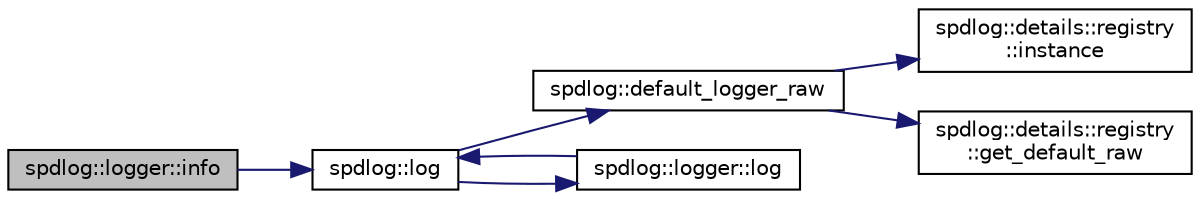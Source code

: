 digraph "spdlog::logger::info"
{
  edge [fontname="Helvetica",fontsize="10",labelfontname="Helvetica",labelfontsize="10"];
  node [fontname="Helvetica",fontsize="10",shape=record];
  rankdir="LR";
  Node1 [label="spdlog::logger::info",height=0.2,width=0.4,color="black", fillcolor="grey75", style="filled" fontcolor="black"];
  Node1 -> Node2 [color="midnightblue",fontsize="10",style="solid",fontname="Helvetica"];
  Node2 [label="spdlog::log",height=0.2,width=0.4,color="black", fillcolor="white", style="filled",URL="$namespacespdlog.html#a097f7ede3465a0c9cb7e4d8bfa99bd54"];
  Node2 -> Node3 [color="midnightblue",fontsize="10",style="solid",fontname="Helvetica"];
  Node3 [label="spdlog::default_logger_raw",height=0.2,width=0.4,color="black", fillcolor="white", style="filled",URL="$namespacespdlog.html#a2c623c9fadba3efc09b48dac8a3990be"];
  Node3 -> Node4 [color="midnightblue",fontsize="10",style="solid",fontname="Helvetica"];
  Node4 [label="spdlog::details::registry\l::instance",height=0.2,width=0.4,color="black", fillcolor="white", style="filled",URL="$classspdlog_1_1details_1_1registry.html#a58a1bbb352f751f6b729bc57bfadd6be"];
  Node3 -> Node5 [color="midnightblue",fontsize="10",style="solid",fontname="Helvetica"];
  Node5 [label="spdlog::details::registry\l::get_default_raw",height=0.2,width=0.4,color="black", fillcolor="white", style="filled",URL="$classspdlog_1_1details_1_1registry.html#a1fd3bc96c2a7be1af1841f5980cd5f4c"];
  Node2 -> Node6 [color="midnightblue",fontsize="10",style="solid",fontname="Helvetica"];
  Node6 [label="spdlog::logger::log",height=0.2,width=0.4,color="black", fillcolor="white", style="filled",URL="$classspdlog_1_1logger.html#a5149c7b8c1ac8aeedbeba779b0e0cfb7"];
  Node6 -> Node2 [color="midnightblue",fontsize="10",style="solid",fontname="Helvetica"];
}

